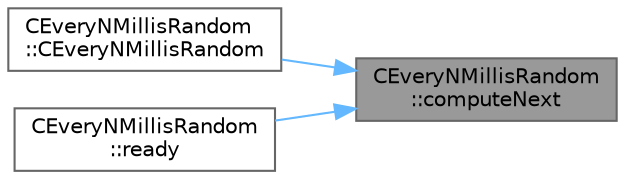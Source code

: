 digraph "CEveryNMillisRandom::computeNext"
{
 // INTERACTIVE_SVG=YES
 // LATEX_PDF_SIZE
  bgcolor="transparent";
  edge [fontname=Helvetica,fontsize=10,labelfontname=Helvetica,labelfontsize=10];
  node [fontname=Helvetica,fontsize=10,shape=box,height=0.2,width=0.4];
  rankdir="RL";
  Node1 [id="Node000001",label="CEveryNMillisRandom\l::computeNext",height=0.2,width=0.4,color="gray40", fillcolor="grey60", style="filled", fontcolor="black",tooltip=" "];
  Node1 -> Node2 [id="edge1_Node000001_Node000002",dir="back",color="steelblue1",style="solid",tooltip=" "];
  Node2 [id="Node000002",label="CEveryNMillisRandom\l::CEveryNMillisRandom",height=0.2,width=0.4,color="grey40", fillcolor="white", style="filled",URL="$d3/df3/class_c_every_n_millis_random_a7ce7a18a081a60821fe8085d651a988a.html#a7ce7a18a081a60821fe8085d651a988a",tooltip=" "];
  Node1 -> Node3 [id="edge2_Node000001_Node000003",dir="back",color="steelblue1",style="solid",tooltip=" "];
  Node3 [id="Node000003",label="CEveryNMillisRandom\l::ready",height=0.2,width=0.4,color="grey40", fillcolor="white", style="filled",URL="$d3/df3/class_c_every_n_millis_random_aa0783f52ff89ba25e9dc6de82261f1d4.html#aa0783f52ff89ba25e9dc6de82261f1d4",tooltip=" "];
}
